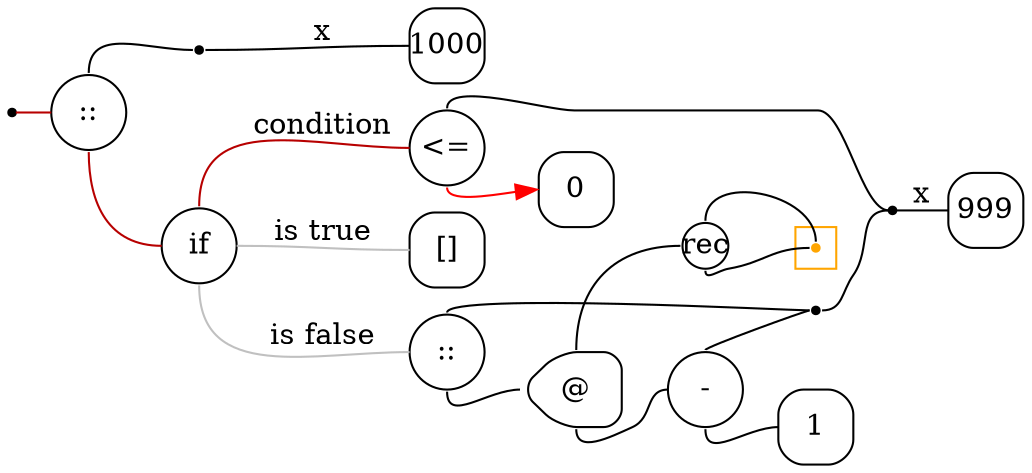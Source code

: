 digraph G {
  rankdir=LR;
  edge[arrowhead=none,arrowtail=none];
  node[fixedsize=true,shape=circle]
  size="12.133333333333333,4.987468750000001";
  labeldistance=0;
  nodesep=.175;
  ranksep=.175;

 nd1[shape=point];
   nd14[label="1000",tooltip="nd14-ConstGraph",style=rounded,orientation=90,shape=square,color="#000000"];
 nd42[label="::",tooltip="nd42-BinOpGraph",style=rounded,color="#000000"];
 nd59[label=" ",tooltip="nd59-ContractGraph",style=rounded,orientation=90,shape=point];
   nd111[label="999",tooltip="nd111-ConstGraph",style=rounded,orientation=90,shape=square,color="#000000"];
 nd113[label="rec",tooltip="nd113-RecurGraph",style=rounded,width=.3,height=.3,color="#000000"];
   subgraph cluster_nd117 {
     graph[style=fill,color="orange"];ndcluster_nd117[tooltip="nd117",orientation=90,shape=point,color="orange"];
   };
 nd74[label="if",tooltip="nd74-IfGraph",style=rounded,color="#000000"];
 nd75[label="<=",tooltip="nd75-BinOpGraph",style=rounded,color="#000000"];
   nd79[label="0",tooltip="nd79-ConstGraph",style=rounded,orientation=90,shape=square,color="#000000"];
   nd83[label="[]",tooltip="nd83-ConstListGraph",style=rounded,orientation=90,shape=square,color="#000000"];
 nd84[label="::",tooltip="nd84-BinOpGraph",style=rounded,color="#000000"];
 nd85[label="@",tooltip="nd85-AppGraph",style=rounded,orientation=90,shape=house,color="#000000"];
 nd87[label="-",tooltip="nd87-BinOpGraph",style=rounded,color="#000000"];
   nd91[label="1",tooltip="nd91-ConstGraph",style=rounded,orientation=90,shape=square,color="#000000"];
 nd92[label=" ",tooltip="nd92-ContractGraph",style=rounded,orientation=90,shape=point];
 nd93[label=" ",tooltip="nd93-ContractGraph",style=rounded,orientation=90,shape=point];

  nd42->nd59[tailport=n,headport=w];
  nd1->nd42[label="",tailport=e,headport=w,color="#b70000",arrowhead=none,arrowtail=none];
  nd59->nd14[label="x",tailport=e,headport=w];
  nd75->nd79[tailport=s,headport=w,color=red,arrowhead=normal];
  nd87->nd91[tailport=s,headport=w];
  nd85->nd113[tailport=n,headport=w];
  nd85->nd87[tailport=s,headport=w];
  nd84->nd85[tailport=s,headport=w];
  nd87->nd92[tailport=n,headport=w];
  nd84->nd92[tailport=n,headport=w];
  nd74->nd75[label="condition",tailport=n,headport=w,color="#b70000",arrowhead=none,arrowtail=none];
  nd74->nd83[label="is true",tailport=e,headport=w,color=grey,arrowhead=none,arrowtail=none];
  nd74->nd84[label="is false",tailport=s,headport=w,color=grey,arrowhead=none,arrowtail=none];
  nd75->nd93[tailport=n,headport=w];
  nd92->nd93[tailport=e,headport=w];
  nd42->nd74[tailport=s,headport=w,color="#b70000",arrowhead=none,arrowtail=none];
  nd93->nd111[label="x",tailport=e,headport=w];
  nd113->ndcluster_nd117[dir=back,headport=n,tailport=n];
  nd113->ndcluster_nd117[tailport=s,headport=w];
}